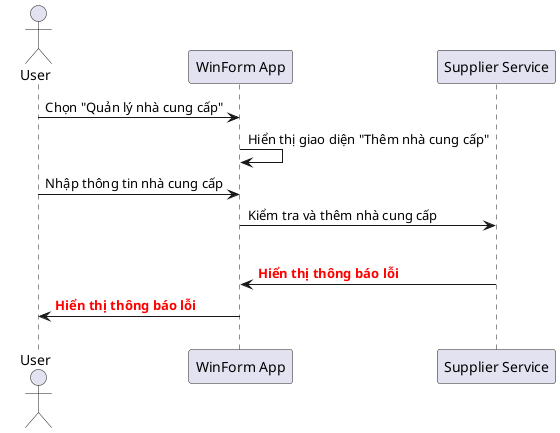@startuml
actor User
participant "WinForm App" as App
participant "Supplier Service" as SupplierService

User -> App: Chọn "Quản lý nhà cung cấp"  
App -> App: Hiển thị giao diện "Thêm nhà cung cấp"  
User -> App: Nhập thông tin nhà cung cấp  
App -> SupplierService: Kiểm tra và thêm nhà cung cấp  
alt Thông tin không hợp lệ  
    SupplierService -> App: <font color=red><b>Hiển thị thông báo lỗi</b></font>  
    App -> User: <font color=red><b>Hiển thị thông báo lỗi</b></font>  
else Th
